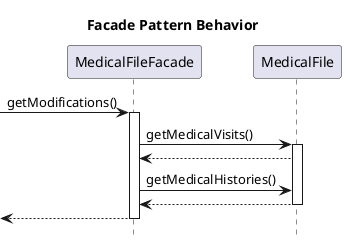 @startuml

hide footbox
title Facade Pattern Behavior

participant "MedicalFileFacade" as F
participant "MedicalFile" as A

[-> F: getModifications()
activate F
F -> A: getMedicalVisits()
activate A
A --> F
F -> A: getMedicalHistories()
A --> F
deactivate A
[<-- F
deactivate F

@enduml
